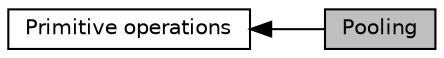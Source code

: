 digraph "Pooling"
{
  edge [fontname="Helvetica",fontsize="10",labelfontname="Helvetica",labelfontsize="10"];
  node [fontname="Helvetica",fontsize="10",shape=record];
  rankdir=LR;
  Node0 [label="Pooling",height=0.2,width=0.4,color="black", fillcolor="grey75", style="filled", fontcolor="black"];
  Node1 [label="Primitive operations",height=0.2,width=0.4,color="black", fillcolor="white", style="filled",URL="$group__c__api__primitive.html"];
  Node1->Node0 [shape=plaintext, dir="back", style="solid"];
}
